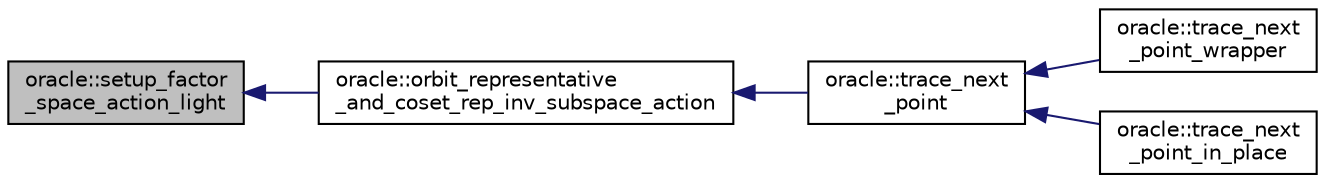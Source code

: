 digraph "oracle::setup_factor_space_action_light"
{
  edge [fontname="Helvetica",fontsize="10",labelfontname="Helvetica",labelfontsize="10"];
  node [fontname="Helvetica",fontsize="10",shape=record];
  rankdir="LR";
  Node8742 [label="oracle::setup_factor\l_space_action_light",height=0.2,width=0.4,color="black", fillcolor="grey75", style="filled", fontcolor="black"];
  Node8742 -> Node8743 [dir="back",color="midnightblue",fontsize="10",style="solid",fontname="Helvetica"];
  Node8743 [label="oracle::orbit_representative\l_and_coset_rep_inv_subspace_action",height=0.2,width=0.4,color="black", fillcolor="white", style="filled",URL="$d7/da7/classoracle.html#a5a4d27cde89e99450305410536b51915"];
  Node8743 -> Node8744 [dir="back",color="midnightblue",fontsize="10",style="solid",fontname="Helvetica"];
  Node8744 [label="oracle::trace_next\l_point",height=0.2,width=0.4,color="black", fillcolor="white", style="filled",URL="$d7/da7/classoracle.html#ae86c3f9d4b95b5a6e88ee0959942ecde"];
  Node8744 -> Node8745 [dir="back",color="midnightblue",fontsize="10",style="solid",fontname="Helvetica"];
  Node8745 [label="oracle::trace_next\l_point_wrapper",height=0.2,width=0.4,color="black", fillcolor="white", style="filled",URL="$d7/da7/classoracle.html#a33e1e9e4dde6fbecd7ae858576a7132f"];
  Node8744 -> Node8746 [dir="back",color="midnightblue",fontsize="10",style="solid",fontname="Helvetica"];
  Node8746 [label="oracle::trace_next\l_point_in_place",height=0.2,width=0.4,color="black", fillcolor="white", style="filled",URL="$d7/da7/classoracle.html#a4dbea33418d5c0f550a960a5c83194a5"];
}
